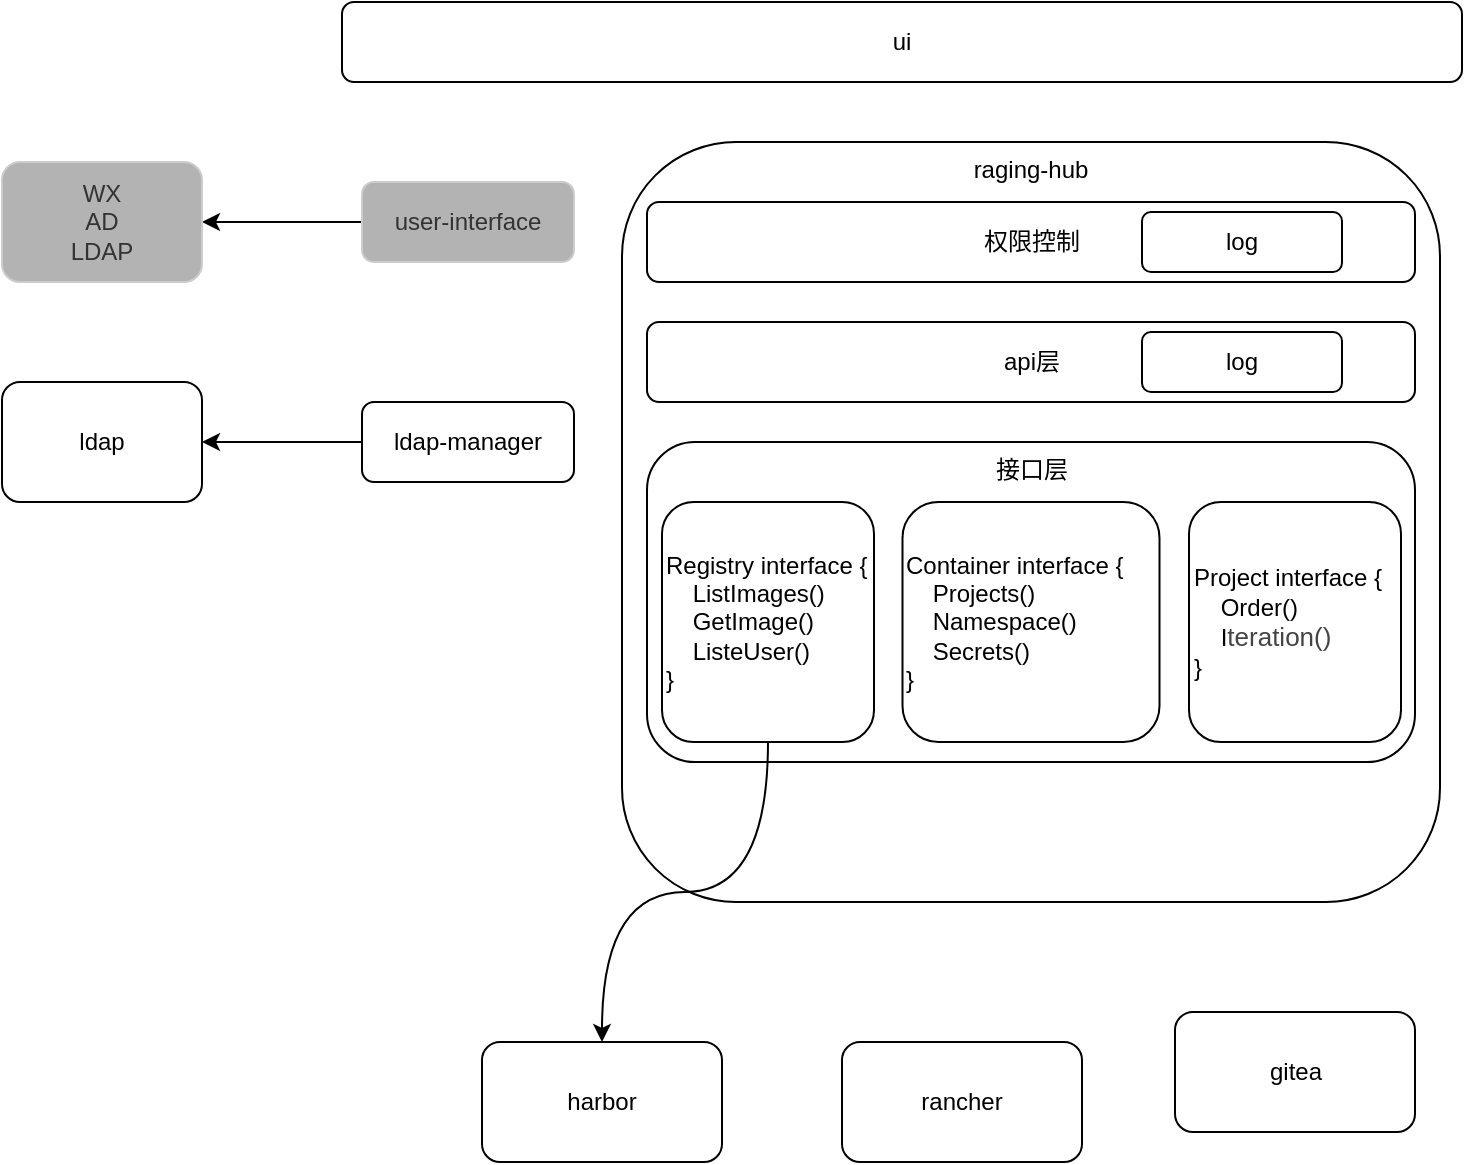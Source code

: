 <mxfile version="12.7.9" type="github">
  <diagram id="2zLyS7CO0fNIUSHIiofg" name="Page-1">
    <mxGraphModel dx="868" dy="464" grid="1" gridSize="10" guides="1" tooltips="1" connect="1" arrows="1" fold="1" page="1" pageScale="1" pageWidth="827" pageHeight="1169" math="0" shadow="0">
      <root>
        <mxCell id="0" />
        <mxCell id="1" parent="0" />
        <mxCell id="tWpQMkSMTpR4HJjaRMgl-1" value="ldap" style="rounded=1;whiteSpace=wrap;html=1;" vertex="1" parent="1">
          <mxGeometry x="10" y="210" width="100" height="60" as="geometry" />
        </mxCell>
        <mxCell id="tWpQMkSMTpR4HJjaRMgl-2" value="raging-hub" style="rounded=1;whiteSpace=wrap;html=1;verticalAlign=top;" vertex="1" parent="1">
          <mxGeometry x="320" y="90" width="409" height="380" as="geometry" />
        </mxCell>
        <mxCell id="tWpQMkSMTpR4HJjaRMgl-3" value="api层" style="rounded=1;whiteSpace=wrap;html=1;" vertex="1" parent="1">
          <mxGeometry x="332.5" y="180" width="384" height="40" as="geometry" />
        </mxCell>
        <mxCell id="tWpQMkSMTpR4HJjaRMgl-4" value="ui" style="rounded=1;whiteSpace=wrap;html=1;" vertex="1" parent="1">
          <mxGeometry x="180" y="20" width="560" height="40" as="geometry" />
        </mxCell>
        <mxCell id="tWpQMkSMTpR4HJjaRMgl-5" style="edgeStyle=orthogonalEdgeStyle;rounded=0;orthogonalLoop=1;jettySize=auto;html=1;exitX=0;exitY=0.5;exitDx=0;exitDy=0;entryX=1;entryY=0.5;entryDx=0;entryDy=0;" edge="1" parent="1" source="tWpQMkSMTpR4HJjaRMgl-6" target="tWpQMkSMTpR4HJjaRMgl-1">
          <mxGeometry relative="1" as="geometry" />
        </mxCell>
        <mxCell id="tWpQMkSMTpR4HJjaRMgl-6" value="ldap-manager" style="rounded=1;whiteSpace=wrap;html=1;" vertex="1" parent="1">
          <mxGeometry x="190" y="220" width="106" height="40" as="geometry" />
        </mxCell>
        <mxCell id="tWpQMkSMTpR4HJjaRMgl-7" style="edgeStyle=orthogonalEdgeStyle;rounded=0;orthogonalLoop=1;jettySize=auto;html=1;" edge="1" parent="1" source="tWpQMkSMTpR4HJjaRMgl-8" target="tWpQMkSMTpR4HJjaRMgl-9">
          <mxGeometry relative="1" as="geometry" />
        </mxCell>
        <mxCell id="tWpQMkSMTpR4HJjaRMgl-8" value="user-interface" style="rounded=1;whiteSpace=wrap;html=1;fillColor=#B3B3B3;strokeColor=#CCCCCC;fontColor=#333333;" vertex="1" parent="1">
          <mxGeometry x="190" y="110" width="106" height="40" as="geometry" />
        </mxCell>
        <mxCell id="tWpQMkSMTpR4HJjaRMgl-9" value="WX&lt;br&gt;AD&lt;br&gt;LDAP" style="rounded=1;whiteSpace=wrap;html=1;fillColor=#B3B3B3;strokeColor=#CCCCCC;fontColor=#333333;" vertex="1" parent="1">
          <mxGeometry x="10" y="100" width="100" height="60" as="geometry" />
        </mxCell>
        <mxCell id="tWpQMkSMTpR4HJjaRMgl-10" value="权限控制" style="rounded=1;whiteSpace=wrap;html=1;" vertex="1" parent="1">
          <mxGeometry x="332.5" y="120" width="384" height="40" as="geometry" />
        </mxCell>
        <mxCell id="tWpQMkSMTpR4HJjaRMgl-11" value="log" style="rounded=1;whiteSpace=wrap;html=1;" vertex="1" parent="1">
          <mxGeometry x="580" y="125" width="100" height="30" as="geometry" />
        </mxCell>
        <mxCell id="tWpQMkSMTpR4HJjaRMgl-12" value="log" style="rounded=1;whiteSpace=wrap;html=1;" vertex="1" parent="1">
          <mxGeometry x="580" y="185" width="100" height="30" as="geometry" />
        </mxCell>
        <mxCell id="tWpQMkSMTpR4HJjaRMgl-13" value="接口层" style="rounded=1;whiteSpace=wrap;html=1;verticalAlign=top;" vertex="1" parent="1">
          <mxGeometry x="332.5" y="240" width="384" height="160" as="geometry" />
        </mxCell>
        <mxCell id="tWpQMkSMTpR4HJjaRMgl-14" value="rancher" style="rounded=1;whiteSpace=wrap;html=1;" vertex="1" parent="1">
          <mxGeometry x="430" y="540" width="120" height="60" as="geometry" />
        </mxCell>
        <mxCell id="tWpQMkSMTpR4HJjaRMgl-15" value="harbor&lt;span style=&quot;color: rgba(0 , 0 , 0 , 0) ; font-family: monospace ; font-size: 0px ; white-space: nowrap&quot;&gt;%3CmxGraphModel%3E%3Croot%3E%3CmxCell%20id%3D%220%22%2F%3E%3CmxCell%20id%3D%221%22%20parent%3D%220%22%2F%3E%3CmxCell%20id%3D%222%22%20value%3D%22rancher%22%20style%3D%22rounded%3D1%3BwhiteSpace%3Dwrap%3Bhtml%3D1%3B%22%20vertex%3D%221%22%20parent%3D%221%22%3E%3CmxGeometry%20x%3D%22120%22%20y%3D%22400%22%20width%3D%22120%22%20height%3D%2260%22%20as%3D%22geometry%22%2F%3E%3C%2FmxCell%3E%3C%2Froot%3E%3C%2FmxGraphModel%3E&lt;/span&gt;" style="rounded=1;whiteSpace=wrap;html=1;" vertex="1" parent="1">
          <mxGeometry x="250" y="540" width="120" height="60" as="geometry" />
        </mxCell>
        <mxCell id="tWpQMkSMTpR4HJjaRMgl-16" value="gitea" style="rounded=1;whiteSpace=wrap;html=1;" vertex="1" parent="1">
          <mxGeometry x="596.5" y="525" width="120" height="60" as="geometry" />
        </mxCell>
        <mxCell id="tWpQMkSMTpR4HJjaRMgl-18" style="edgeStyle=orthogonalEdgeStyle;rounded=0;orthogonalLoop=1;jettySize=auto;html=1;exitX=0.5;exitY=1;exitDx=0;exitDy=0;entryX=0.5;entryY=0;entryDx=0;entryDy=0;curved=1;" edge="1" parent="1" source="tWpQMkSMTpR4HJjaRMgl-17" target="tWpQMkSMTpR4HJjaRMgl-15">
          <mxGeometry relative="1" as="geometry" />
        </mxCell>
        <mxCell id="tWpQMkSMTpR4HJjaRMgl-17" value="Registry interface {&lt;br&gt;&amp;nbsp; &amp;nbsp; ListImages()&lt;br&gt;&amp;nbsp; &amp;nbsp; GetImage()&lt;br&gt;&amp;nbsp; &amp;nbsp; ListeUser()&amp;nbsp;&lt;br&gt;}" style="rounded=1;whiteSpace=wrap;html=1;strokeColor=#000000;fillColor=none;align=left;" vertex="1" parent="1">
          <mxGeometry x="340" y="270" width="106" height="120" as="geometry" />
        </mxCell>
        <mxCell id="tWpQMkSMTpR4HJjaRMgl-19" value="Container interface {&lt;br&gt;&amp;nbsp; &amp;nbsp; Projects()&lt;br&gt;&amp;nbsp; &amp;nbsp; Namespace()&lt;br&gt;&amp;nbsp; &amp;nbsp; Secrets()&amp;nbsp;&lt;br&gt;}" style="rounded=1;whiteSpace=wrap;html=1;strokeColor=#000000;fillColor=none;align=left;" vertex="1" parent="1">
          <mxGeometry x="460.25" y="270" width="128.5" height="120" as="geometry" />
        </mxCell>
        <mxCell id="tWpQMkSMTpR4HJjaRMgl-20" value="Project interface {&lt;br&gt;&amp;nbsp; &amp;nbsp; Order()&lt;br&gt;&amp;nbsp; &amp;nbsp; I&lt;span style=&quot;color: rgb(68 , 68 , 68) ; font-family: &amp;#34;arial&amp;#34; , &amp;#34;helvetica&amp;#34; , sans-serif ; font-size: 13px ; background-color: rgb(255 , 255 , 255)&quot;&gt;teration()&lt;/span&gt;&lt;br&gt;}" style="rounded=1;whiteSpace=wrap;html=1;strokeColor=#000000;fillColor=none;align=left;" vertex="1" parent="1">
          <mxGeometry x="603.5" y="270" width="106" height="120" as="geometry" />
        </mxCell>
      </root>
    </mxGraphModel>
  </diagram>
</mxfile>
